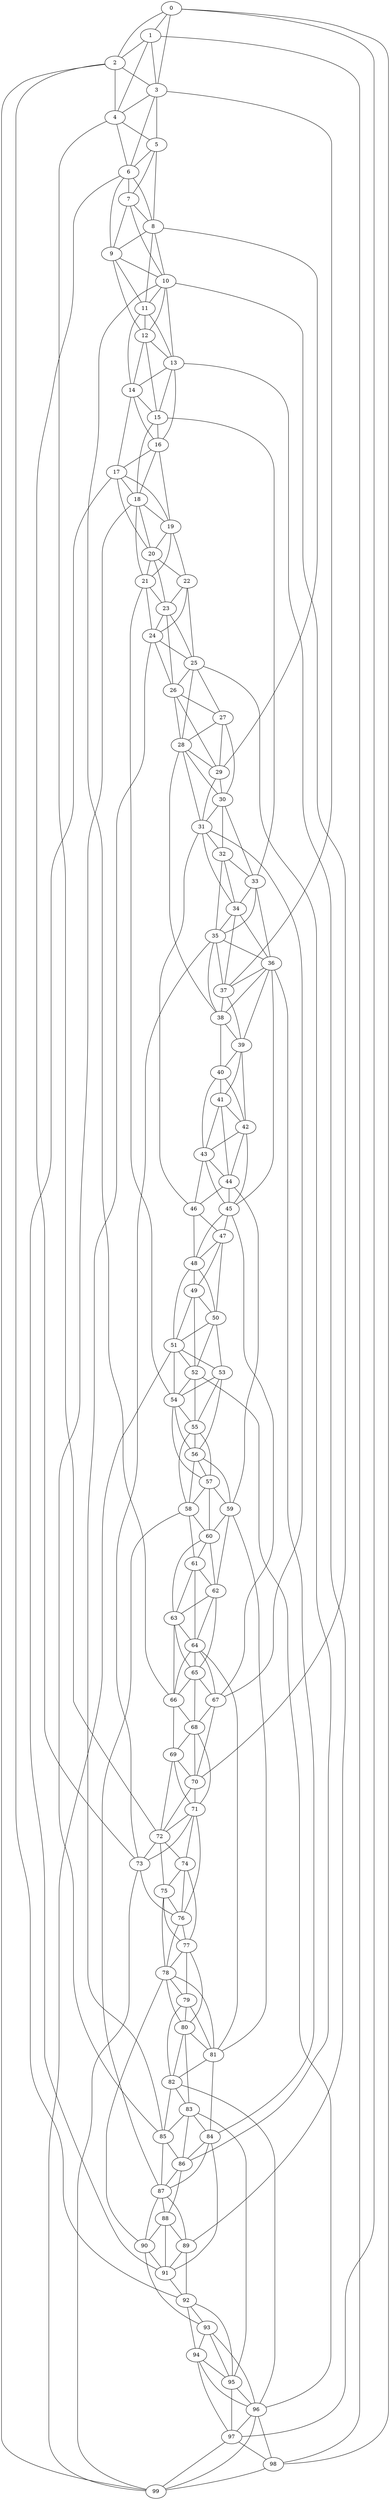 strict graph "watts_strogatz_graph(100,6,0.1)" {
0;
1;
2;
3;
4;
5;
6;
7;
8;
9;
10;
11;
12;
13;
14;
15;
16;
17;
18;
19;
20;
21;
22;
23;
24;
25;
26;
27;
28;
29;
30;
31;
32;
33;
34;
35;
36;
37;
38;
39;
40;
41;
42;
43;
44;
45;
46;
47;
48;
49;
50;
51;
52;
53;
54;
55;
56;
57;
58;
59;
60;
61;
62;
63;
64;
65;
66;
67;
68;
69;
70;
71;
72;
73;
74;
75;
76;
77;
78;
79;
80;
81;
82;
83;
84;
85;
86;
87;
88;
89;
90;
91;
92;
93;
94;
95;
96;
97;
98;
99;
0 -- 1  [is_available=True, prob="1.0"];
0 -- 2  [is_available=True, prob="0.58851803123"];
0 -- 3  [is_available=True, prob="0.39527819494"];
0 -- 97  [is_available=True, prob="0.527774636289"];
0 -- 98  [is_available=True, prob="1.0"];
1 -- 2  [is_available=True, prob="0.151135034546"];
1 -- 4  [is_available=True, prob="0.002792184106"];
1 -- 98  [is_available=True, prob="1.0"];
1 -- 3  [is_available=True, prob="1.0"];
2 -- 3  [is_available=True, prob="0.647208566565"];
2 -- 4  [is_available=True, prob="0.627997133116"];
2 -- 99  [is_available=True, prob="1.0"];
2 -- 92  [is_available=True, prob="0.619209148726"];
3 -- 4  [is_available=True, prob="0.954956496355"];
3 -- 5  [is_available=True, prob="0.540357734801"];
3 -- 6  [is_available=True, prob="0.124428979598"];
3 -- 37  [is_available=True, prob="0.00561410662229"];
4 -- 5  [is_available=True, prob="0.782738032623"];
4 -- 6  [is_available=True, prob="0.810781263895"];
4 -- 72  [is_available=True, prob="0.539045543581"];
5 -- 6  [is_available=True, prob="0.156795020031"];
5 -- 7  [is_available=True, prob="0.237288953371"];
5 -- 8  [is_available=True, prob="0.506358013757"];
6 -- 7  [is_available=True, prob="0.264076772686"];
6 -- 8  [is_available=True, prob="1.0"];
6 -- 9  [is_available=True, prob="0.863204895065"];
6 -- 73  [is_available=True, prob="0.873892282457"];
7 -- 8  [is_available=True, prob="1.0"];
7 -- 9  [is_available=True, prob="0.434217278393"];
7 -- 10  [is_available=True, prob="0.384515858618"];
8 -- 9  [is_available=True, prob="0.868719570714"];
8 -- 10  [is_available=True, prob="0.0381539956098"];
8 -- 11  [is_available=True, prob="0.629280835697"];
8 -- 29  [is_available=True, prob="0.631915096891"];
9 -- 10  [is_available=True, prob="0.318684061143"];
9 -- 11  [is_available=True, prob="0.631746194275"];
9 -- 12  [is_available=True, prob="0.993149701442"];
10 -- 66  [is_available=True, prob="0.891796035389"];
10 -- 70  [is_available=True, prob="0.00432706494997"];
10 -- 11  [is_available=True, prob="0.368764641885"];
10 -- 12  [is_available=True, prob="1.0"];
10 -- 13  [is_available=True, prob="1.0"];
11 -- 12  [is_available=True, prob="0.925021536472"];
11 -- 13  [is_available=True, prob="0.718180817735"];
11 -- 14  [is_available=True, prob="1.0"];
12 -- 13  [is_available=True, prob="0.783765513585"];
12 -- 14  [is_available=True, prob="0.217538365513"];
12 -- 15  [is_available=True, prob="0.604936415813"];
13 -- 14  [is_available=True, prob="0.276792262895"];
13 -- 15  [is_available=True, prob="0.594437263556"];
13 -- 16  [is_available=True, prob="0.340867758033"];
13 -- 89  [is_available=True, prob="0.813074056714"];
14 -- 15  [is_available=True, prob="1.0"];
14 -- 16  [is_available=True, prob="0.114248254653"];
14 -- 17  [is_available=True, prob="0.0693945363206"];
15 -- 33  [is_available=True, prob="0.772103564843"];
15 -- 16  [is_available=True, prob="0.141029740058"];
15 -- 18  [is_available=True, prob="0.844400385264"];
16 -- 17  [is_available=True, prob="0.916943798433"];
16 -- 18  [is_available=True, prob="0.377529248746"];
16 -- 19  [is_available=True, prob="0.701776950011"];
17 -- 18  [is_available=True, prob="1.0"];
17 -- 19  [is_available=True, prob="0.710801561104"];
17 -- 20  [is_available=True, prob="0.435098510049"];
17 -- 91  [is_available=True, prob="1.0"];
18 -- 19  [is_available=True, prob="0.894409818963"];
18 -- 20  [is_available=True, prob="0.583019004829"];
18 -- 21  [is_available=True, prob="1.0"];
18 -- 85  [is_available=True, prob="1.0"];
19 -- 20  [is_available=True, prob="0.356637575682"];
19 -- 21  [is_available=True, prob="0.946410330331"];
19 -- 22  [is_available=True, prob="0.716280851423"];
20 -- 21  [is_available=True, prob="0.60981800117"];
20 -- 22  [is_available=True, prob="0.252850960747"];
20 -- 23  [is_available=True, prob="0.848852332583"];
21 -- 54  [is_available=True, prob="1.0"];
21 -- 23  [is_available=True, prob="0.461760007172"];
21 -- 24  [is_available=True, prob="0.0320316732482"];
22 -- 23  [is_available=True, prob="0.234511369525"];
22 -- 24  [is_available=True, prob="1.0"];
22 -- 25  [is_available=True, prob="0.649032429111"];
23 -- 24  [is_available=True, prob="1.0"];
23 -- 25  [is_available=True, prob="0.118344971141"];
23 -- 26  [is_available=True, prob="0.0510871863288"];
24 -- 25  [is_available=True, prob="1.0"];
24 -- 26  [is_available=True, prob="0.0915559376227"];
24 -- 85  [is_available=True, prob="0.865525137903"];
25 -- 86  [is_available=True, prob="0.355060068721"];
25 -- 26  [is_available=True, prob="1.0"];
25 -- 27  [is_available=True, prob="1.0"];
25 -- 28  [is_available=True, prob="0.317702066907"];
26 -- 27  [is_available=True, prob="0.932929002415"];
26 -- 28  [is_available=True, prob="0.4799071048"];
26 -- 29  [is_available=True, prob="0.738223420471"];
27 -- 28  [is_available=True, prob="0.103457668237"];
27 -- 29  [is_available=True, prob="0.0416636076635"];
27 -- 30  [is_available=True, prob="0.934398747256"];
28 -- 38  [is_available=True, prob="1.0"];
28 -- 29  [is_available=True, prob="0.854267316673"];
28 -- 30  [is_available=True, prob="0.797722946207"];
28 -- 31  [is_available=True, prob="0.334097593706"];
29 -- 30  [is_available=True, prob="1.0"];
29 -- 31  [is_available=True, prob="0.453603605348"];
30 -- 32  [is_available=True, prob="0.291079901244"];
30 -- 33  [is_available=True, prob="1.0"];
30 -- 31  [is_available=True, prob="1.0"];
31 -- 32  [is_available=True, prob="0.299005977098"];
31 -- 34  [is_available=True, prob="0.179430666195"];
31 -- 67  [is_available=True, prob="0.923993943494"];
31 -- 46  [is_available=True, prob="0.6051123802"];
32 -- 33  [is_available=True, prob="0.092730759252"];
32 -- 34  [is_available=True, prob="0.585011295726"];
32 -- 35  [is_available=True, prob="1.0"];
33 -- 34  [is_available=True, prob="1.0"];
33 -- 35  [is_available=True, prob="0.286906106017"];
33 -- 36  [is_available=True, prob="0.645355824903"];
34 -- 35  [is_available=True, prob="0.480193603868"];
34 -- 36  [is_available=True, prob="0.353536857141"];
34 -- 37  [is_available=True, prob="0.141436884185"];
35 -- 36  [is_available=True, prob="1.0"];
35 -- 37  [is_available=True, prob="0.414274687352"];
35 -- 38  [is_available=True, prob="0.662630009042"];
35 -- 73  [is_available=True, prob="0.85772145121"];
36 -- 37  [is_available=True, prob="1.0"];
36 -- 38  [is_available=True, prob="0.412328443244"];
36 -- 39  [is_available=True, prob="0.181886757995"];
36 -- 45  [is_available=True, prob="0.276605175295"];
36 -- 84  [is_available=True, prob="1.0"];
37 -- 38  [is_available=True, prob="0.179480825073"];
37 -- 39  [is_available=True, prob="1.0"];
38 -- 39  [is_available=True, prob="0.725766694051"];
38 -- 40  [is_available=True, prob="0.0901215593948"];
39 -- 40  [is_available=True, prob="0.326375574472"];
39 -- 41  [is_available=True, prob="0.897279393057"];
39 -- 42  [is_available=True, prob="0.918944319767"];
40 -- 41  [is_available=True, prob="0.278999383945"];
40 -- 42  [is_available=True, prob="0.59385792431"];
40 -- 43  [is_available=True, prob="1.0"];
41 -- 42  [is_available=True, prob="1.0"];
41 -- 43  [is_available=True, prob="0.798055655986"];
41 -- 44  [is_available=True, prob="0.266699892505"];
42 -- 43  [is_available=True, prob="0.310575501572"];
42 -- 44  [is_available=True, prob="0.105660639975"];
42 -- 45  [is_available=True, prob="0.914133002869"];
43 -- 44  [is_available=True, prob="0.268723348376"];
43 -- 45  [is_available=True, prob="1.0"];
43 -- 46  [is_available=True, prob="1.0"];
44 -- 45  [is_available=True, prob="1.0"];
44 -- 46  [is_available=True, prob="0.573723928863"];
44 -- 59  [is_available=True, prob="0.0551184105011"];
45 -- 67  [is_available=True, prob="1.0"];
45 -- 47  [is_available=True, prob="0.893996990423"];
45 -- 48  [is_available=True, prob="0.522119089727"];
46 -- 47  [is_available=True, prob="1.0"];
46 -- 48  [is_available=True, prob="0.74907458837"];
47 -- 48  [is_available=True, prob="0.828288797877"];
47 -- 49  [is_available=True, prob="0.750139680154"];
47 -- 50  [is_available=True, prob="0.0558806802422"];
48 -- 49  [is_available=True, prob="0.987950071783"];
48 -- 50  [is_available=True, prob="0.316686498392"];
48 -- 51  [is_available=True, prob="0.698267148192"];
49 -- 50  [is_available=True, prob="1.0"];
49 -- 51  [is_available=True, prob="0.693400456145"];
49 -- 52  [is_available=True, prob="1.0"];
50 -- 51  [is_available=True, prob="0.310504930472"];
50 -- 52  [is_available=True, prob="0.350799207426"];
50 -- 53  [is_available=True, prob="0.701193458256"];
51 -- 99  [is_available=True, prob="0.924869637383"];
51 -- 52  [is_available=True, prob="1.0"];
51 -- 53  [is_available=True, prob="1.0"];
51 -- 54  [is_available=True, prob="0.914981271804"];
52 -- 96  [is_available=True, prob="0.723271433055"];
52 -- 54  [is_available=True, prob="1.0"];
52 -- 55  [is_available=True, prob="0.618886006996"];
53 -- 54  [is_available=True, prob="0.646448342414"];
53 -- 55  [is_available=True, prob="0.489436586139"];
53 -- 56  [is_available=True, prob="1.0"];
54 -- 55  [is_available=True, prob="0.344324316432"];
54 -- 56  [is_available=True, prob="0.278018232821"];
54 -- 57  [is_available=True, prob="1.0"];
55 -- 56  [is_available=True, prob="0.154278087978"];
55 -- 57  [is_available=True, prob="0.829568482419"];
55 -- 58  [is_available=True, prob="0.956851747052"];
56 -- 57  [is_available=True, prob="0.963464572611"];
56 -- 58  [is_available=True, prob="0.643002101289"];
56 -- 59  [is_available=True, prob="0.63667154091"];
57 -- 58  [is_available=True, prob="1.0"];
57 -- 59  [is_available=True, prob="0.0740398105193"];
57 -- 60  [is_available=True, prob="1.0"];
58 -- 87  [is_available=True, prob="0.206784745525"];
58 -- 60  [is_available=True, prob="0.724749881642"];
58 -- 61  [is_available=True, prob="0.198233652213"];
59 -- 81  [is_available=True, prob="1.0"];
59 -- 60  [is_available=True, prob="0.608331343106"];
59 -- 62  [is_available=True, prob="0.881969494362"];
60 -- 61  [is_available=True, prob="1.0"];
60 -- 62  [is_available=True, prob="0.997282981593"];
60 -- 63  [is_available=True, prob="1.0"];
61 -- 64  [is_available=True, prob="0.463836871569"];
61 -- 62  [is_available=True, prob="0.716875440001"];
61 -- 63  [is_available=True, prob="0.268160130589"];
62 -- 64  [is_available=True, prob="0.328948753416"];
62 -- 65  [is_available=True, prob="0.115541732972"];
62 -- 63  [is_available=True, prob="1.0"];
63 -- 64  [is_available=True, prob="0.791206751359"];
63 -- 65  [is_available=True, prob="0.647281347529"];
63 -- 66  [is_available=True, prob="0.197065472158"];
64 -- 65  [is_available=True, prob="0.744482197876"];
64 -- 66  [is_available=True, prob="0.722619176192"];
64 -- 67  [is_available=True, prob="1.0"];
64 -- 81  [is_available=True, prob="1.0"];
65 -- 66  [is_available=True, prob="1.0"];
65 -- 67  [is_available=True, prob="0.598965091897"];
65 -- 68  [is_available=True, prob="0.135099461801"];
66 -- 68  [is_available=True, prob="0.105747357776"];
66 -- 69  [is_available=True, prob="0.422080350148"];
67 -- 68  [is_available=True, prob="0.338147627325"];
67 -- 70  [is_available=True, prob="0.200738447433"];
68 -- 69  [is_available=True, prob="0.995948492954"];
68 -- 70  [is_available=True, prob="0.0455393357513"];
68 -- 71  [is_available=True, prob="0.267800283486"];
69 -- 70  [is_available=True, prob="1.0"];
69 -- 71  [is_available=True, prob="0.96901217288"];
69 -- 72  [is_available=True, prob="0.440391057544"];
70 -- 71  [is_available=True, prob="0.552595273946"];
70 -- 72  [is_available=True, prob="0.955030879347"];
71 -- 72  [is_available=True, prob="0.448490342421"];
71 -- 73  [is_available=True, prob="0.0968315082534"];
71 -- 74  [is_available=True, prob="0.738442087868"];
71 -- 76  [is_available=True, prob="0.151720978678"];
72 -- 73  [is_available=True, prob="0.862699626755"];
72 -- 74  [is_available=True, prob="0.739965673249"];
72 -- 75  [is_available=True, prob="0.42458939288"];
73 -- 76  [is_available=True, prob="0.590861344897"];
73 -- 99  [is_available=True, prob="1.0"];
74 -- 75  [is_available=True, prob="0.566083598835"];
74 -- 76  [is_available=True, prob="1.0"];
74 -- 77  [is_available=True, prob="0.912578097897"];
75 -- 76  [is_available=True, prob="1.0"];
75 -- 77  [is_available=True, prob="0.505307081705"];
75 -- 78  [is_available=True, prob="0.918387785293"];
76 -- 77  [is_available=True, prob="0.831627530774"];
76 -- 78  [is_available=True, prob="0.821979741026"];
77 -- 78  [is_available=True, prob="1.0"];
77 -- 79  [is_available=True, prob="0.125084864373"];
77 -- 80  [is_available=True, prob="0.539577726212"];
78 -- 79  [is_available=True, prob="0.806619089561"];
78 -- 80  [is_available=True, prob="0.812821595772"];
78 -- 81  [is_available=True, prob="0.738277633984"];
78 -- 90  [is_available=True, prob="0.720452999349"];
79 -- 80  [is_available=True, prob="0.293441537585"];
79 -- 81  [is_available=True, prob="1.0"];
79 -- 82  [is_available=True, prob="0.291590110331"];
80 -- 81  [is_available=True, prob="0.748568250428"];
80 -- 82  [is_available=True, prob="0.459202547358"];
80 -- 83  [is_available=True, prob="0.194400081323"];
81 -- 82  [is_available=True, prob="0.912295014556"];
81 -- 84  [is_available=True, prob="1.0"];
82 -- 96  [is_available=True, prob="0.199590518723"];
82 -- 83  [is_available=True, prob="0.875038965647"];
82 -- 85  [is_available=True, prob="0.181350390808"];
83 -- 84  [is_available=True, prob="1.0"];
83 -- 85  [is_available=True, prob="0.632313930875"];
83 -- 86  [is_available=True, prob="0.441295570472"];
83 -- 95  [is_available=True, prob="0.227709762479"];
84 -- 86  [is_available=True, prob="1.0"];
84 -- 87  [is_available=True, prob="0.201076776051"];
84 -- 91  [is_available=True, prob="0.66603149482"];
85 -- 86  [is_available=True, prob="0.915622531665"];
85 -- 87  [is_available=True, prob="0.827305765301"];
86 -- 87  [is_available=True, prob="0.617978746954"];
86 -- 88  [is_available=True, prob="0.68189586829"];
87 -- 88  [is_available=True, prob="0.860632054159"];
87 -- 89  [is_available=True, prob="0.00822357149108"];
87 -- 90  [is_available=True, prob="0.945657883518"];
88 -- 89  [is_available=True, prob="1.0"];
88 -- 90  [is_available=True, prob="0.328521600081"];
88 -- 91  [is_available=True, prob="0.430233830374"];
89 -- 91  [is_available=True, prob="1.0"];
89 -- 92  [is_available=True, prob="0.120522762899"];
90 -- 91  [is_available=True, prob="0.14374623539"];
90 -- 93  [is_available=True, prob="0.829160909219"];
91 -- 92  [is_available=True, prob="0.352670872199"];
92 -- 93  [is_available=True, prob="0.795945739344"];
92 -- 94  [is_available=True, prob="1.0"];
92 -- 95  [is_available=True, prob="0.77368529716"];
93 -- 96  [is_available=True, prob="0.337940569339"];
93 -- 94  [is_available=True, prob="1.0"];
93 -- 95  [is_available=True, prob="0.112121857493"];
94 -- 96  [is_available=True, prob="0.421039177393"];
94 -- 97  [is_available=True, prob="0.887988211639"];
94 -- 95  [is_available=True, prob="0.589843174171"];
95 -- 96  [is_available=True, prob="0.480522168796"];
95 -- 97  [is_available=True, prob="0.396774137405"];
96 -- 97  [is_available=True, prob="0.213093129763"];
96 -- 98  [is_available=True, prob="0.112453753352"];
96 -- 99  [is_available=True, prob="0.759092380864"];
97 -- 98  [is_available=True, prob="1.0"];
97 -- 99  [is_available=True, prob="0.252424862786"];
98 -- 99  [is_available=True, prob="0.151619873857"];
}
